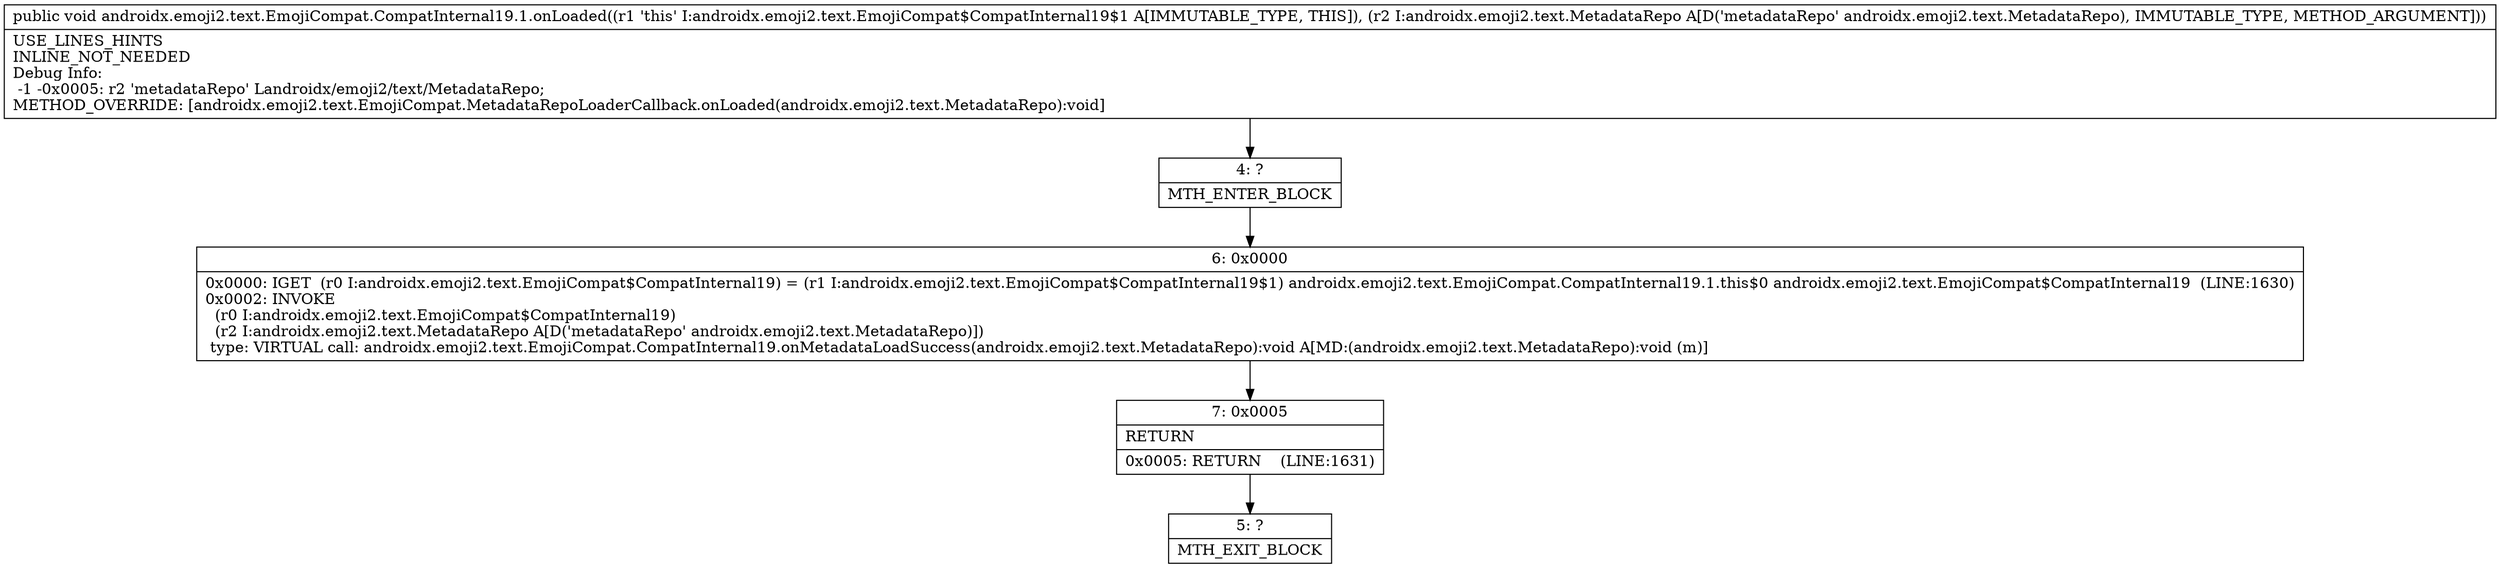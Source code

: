 digraph "CFG forandroidx.emoji2.text.EmojiCompat.CompatInternal19.1.onLoaded(Landroidx\/emoji2\/text\/MetadataRepo;)V" {
Node_4 [shape=record,label="{4\:\ ?|MTH_ENTER_BLOCK\l}"];
Node_6 [shape=record,label="{6\:\ 0x0000|0x0000: IGET  (r0 I:androidx.emoji2.text.EmojiCompat$CompatInternal19) = (r1 I:androidx.emoji2.text.EmojiCompat$CompatInternal19$1) androidx.emoji2.text.EmojiCompat.CompatInternal19.1.this$0 androidx.emoji2.text.EmojiCompat$CompatInternal19  (LINE:1630)\l0x0002: INVOKE  \l  (r0 I:androidx.emoji2.text.EmojiCompat$CompatInternal19)\l  (r2 I:androidx.emoji2.text.MetadataRepo A[D('metadataRepo' androidx.emoji2.text.MetadataRepo)])\l type: VIRTUAL call: androidx.emoji2.text.EmojiCompat.CompatInternal19.onMetadataLoadSuccess(androidx.emoji2.text.MetadataRepo):void A[MD:(androidx.emoji2.text.MetadataRepo):void (m)]\l}"];
Node_7 [shape=record,label="{7\:\ 0x0005|RETURN\l|0x0005: RETURN    (LINE:1631)\l}"];
Node_5 [shape=record,label="{5\:\ ?|MTH_EXIT_BLOCK\l}"];
MethodNode[shape=record,label="{public void androidx.emoji2.text.EmojiCompat.CompatInternal19.1.onLoaded((r1 'this' I:androidx.emoji2.text.EmojiCompat$CompatInternal19$1 A[IMMUTABLE_TYPE, THIS]), (r2 I:androidx.emoji2.text.MetadataRepo A[D('metadataRepo' androidx.emoji2.text.MetadataRepo), IMMUTABLE_TYPE, METHOD_ARGUMENT]))  | USE_LINES_HINTS\lINLINE_NOT_NEEDED\lDebug Info:\l  \-1 \-0x0005: r2 'metadataRepo' Landroidx\/emoji2\/text\/MetadataRepo;\lMETHOD_OVERRIDE: [androidx.emoji2.text.EmojiCompat.MetadataRepoLoaderCallback.onLoaded(androidx.emoji2.text.MetadataRepo):void]\l}"];
MethodNode -> Node_4;Node_4 -> Node_6;
Node_6 -> Node_7;
Node_7 -> Node_5;
}

